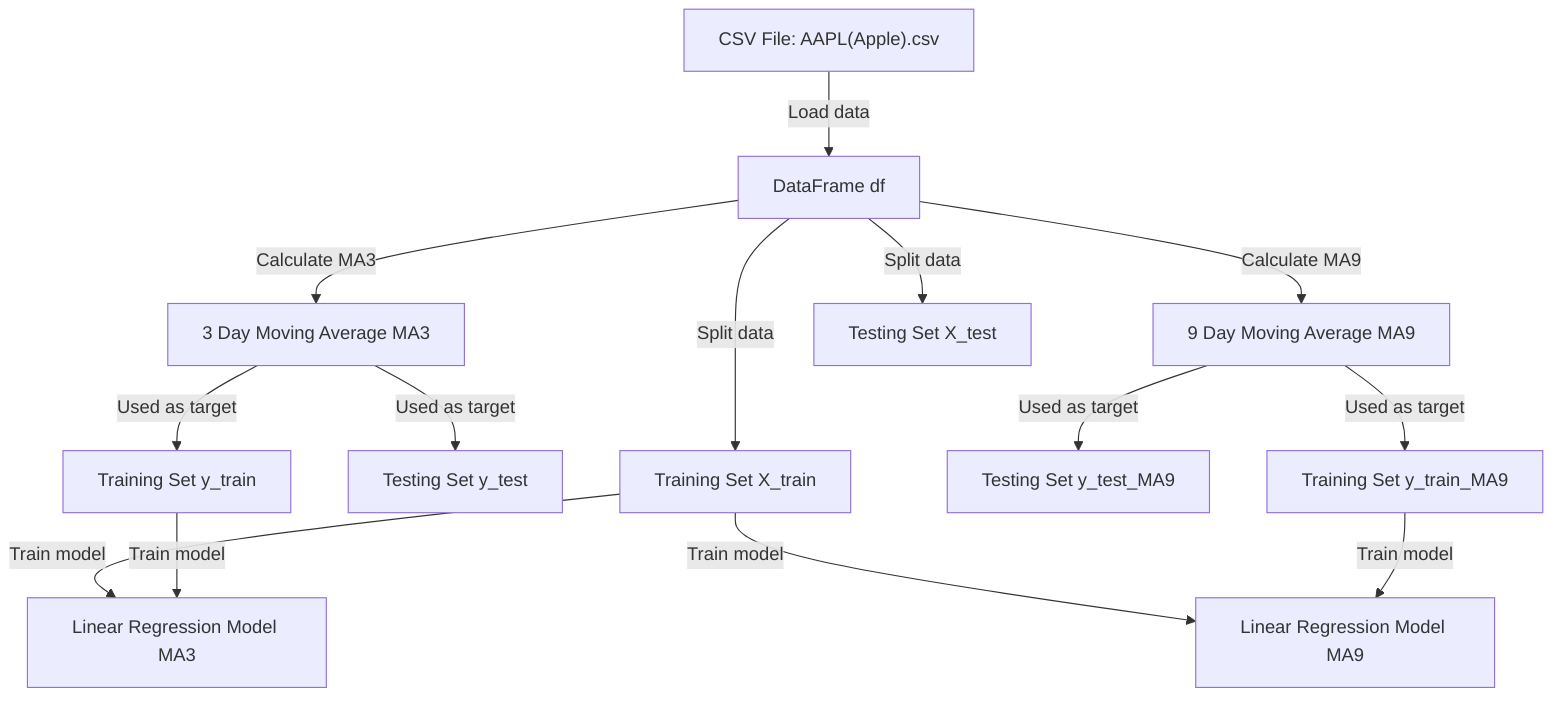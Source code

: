 flowchart TD
    A["CSV File: AAPL(Apple).csv"] -->|Load data| B["DataFrame df"]
    %% B node represents the DataFrame containing stock price data

    B -->|Calculate MA3| C["3 Day Moving Average MA3"]
    %% C node represents the 3 day moving average of adjusted close prices

    B -->|Calculate MA9| D["9 Day Moving Average MA9"]
    %% D node represents the 9 day moving average of adjusted close prices

    C -->|Used as target| E["Training Set y_train"]
    C -->|Used as target| F["Testing Set y_test"]
    %% E and F nodes represent the training and testing sets for the target

    D -->|Used as target| G["Training Set y_train_MA9"]
    D -->|Used as target| H["Testing Set y_test_MA9"]
    %% G and H nodes represent the training and testing sets for MA9 as target

    B -->|Split data| I["Training Set X_train"]
    B -->|Split data| J["Testing Set X_test"]
    %% I and J nodes represent the features training and testing sets

    I -->|Train model| K["Linear Regression Model MA3"]
    E -->|Train model| K
    %% K node represents the Linear Regression model trained to predict MA3

    I -->|Train model| L["Linear Regression Model MA9"]
    G -->|Train model| L
    %% L node represents the Linear Regression model trained to predict MA9